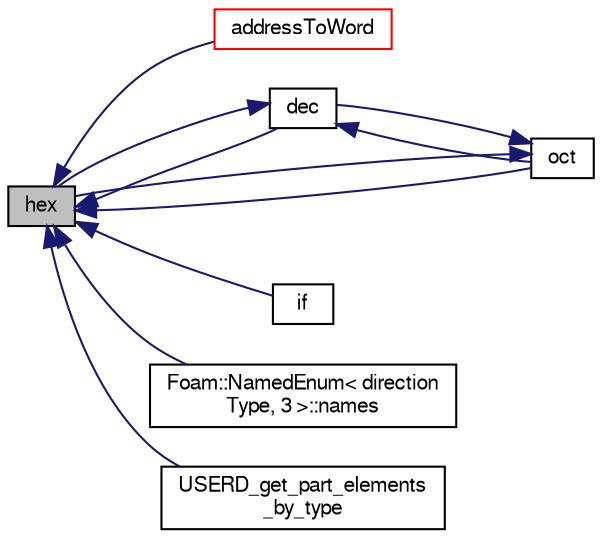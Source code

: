 digraph "hex"
{
  bgcolor="transparent";
  edge [fontname="FreeSans",fontsize="10",labelfontname="FreeSans",labelfontsize="10"];
  node [fontname="FreeSans",fontsize="10",shape=record];
  rankdir="LR";
  Node21308 [label="hex",height=0.2,width=0.4,color="black", fillcolor="grey75", style="filled", fontcolor="black"];
  Node21308 -> Node21309 [dir="back",color="midnightblue",fontsize="10",style="solid",fontname="FreeSans"];
  Node21309 [label="addressToWord",height=0.2,width=0.4,color="red",URL="$a21124.html#ad7cab5df78dcb95246d42f2e290b9fac"];
  Node21308 -> Node21314 [dir="back",color="midnightblue",fontsize="10",style="solid",fontname="FreeSans"];
  Node21314 [label="dec",height=0.2,width=0.4,color="black",URL="$a21124.html#a47ca7adb297045b87b8c1f4cc2bcbb0d"];
  Node21314 -> Node21308 [dir="back",color="midnightblue",fontsize="10",style="solid",fontname="FreeSans"];
  Node21314 -> Node21315 [dir="back",color="midnightblue",fontsize="10",style="solid",fontname="FreeSans"];
  Node21315 [label="oct",height=0.2,width=0.4,color="black",URL="$a21124.html#aef540d5f46887a996e357801f6faa1d0"];
  Node21315 -> Node21314 [dir="back",color="midnightblue",fontsize="10",style="solid",fontname="FreeSans"];
  Node21315 -> Node21308 [dir="back",color="midnightblue",fontsize="10",style="solid",fontname="FreeSans"];
  Node21308 -> Node21316 [dir="back",color="midnightblue",fontsize="10",style="solid",fontname="FreeSans"];
  Node21316 [label="if",height=0.2,width=0.4,color="black",URL="$a17900.html#a0aa248abe1ff203b5587a751b19fa557"];
  Node21308 -> Node21317 [dir="back",color="midnightblue",fontsize="10",style="solid",fontname="FreeSans"];
  Node21317 [label="Foam::NamedEnum\< direction\lType, 3 \>::names",height=0.2,width=0.4,color="black",URL="$a25998.html#a7350da3a0edd92cd11e6c479c9967dc8"];
  Node21308 -> Node21315 [dir="back",color="midnightblue",fontsize="10",style="solid",fontname="FreeSans"];
  Node21308 -> Node21318 [dir="back",color="midnightblue",fontsize="10",style="solid",fontname="FreeSans"];
  Node21318 [label="USERD_get_part_elements\l_by_type",height=0.2,width=0.4,color="black",URL="$a19127.html#a2d0b5709972302677b9bced3447ccee4"];
}
